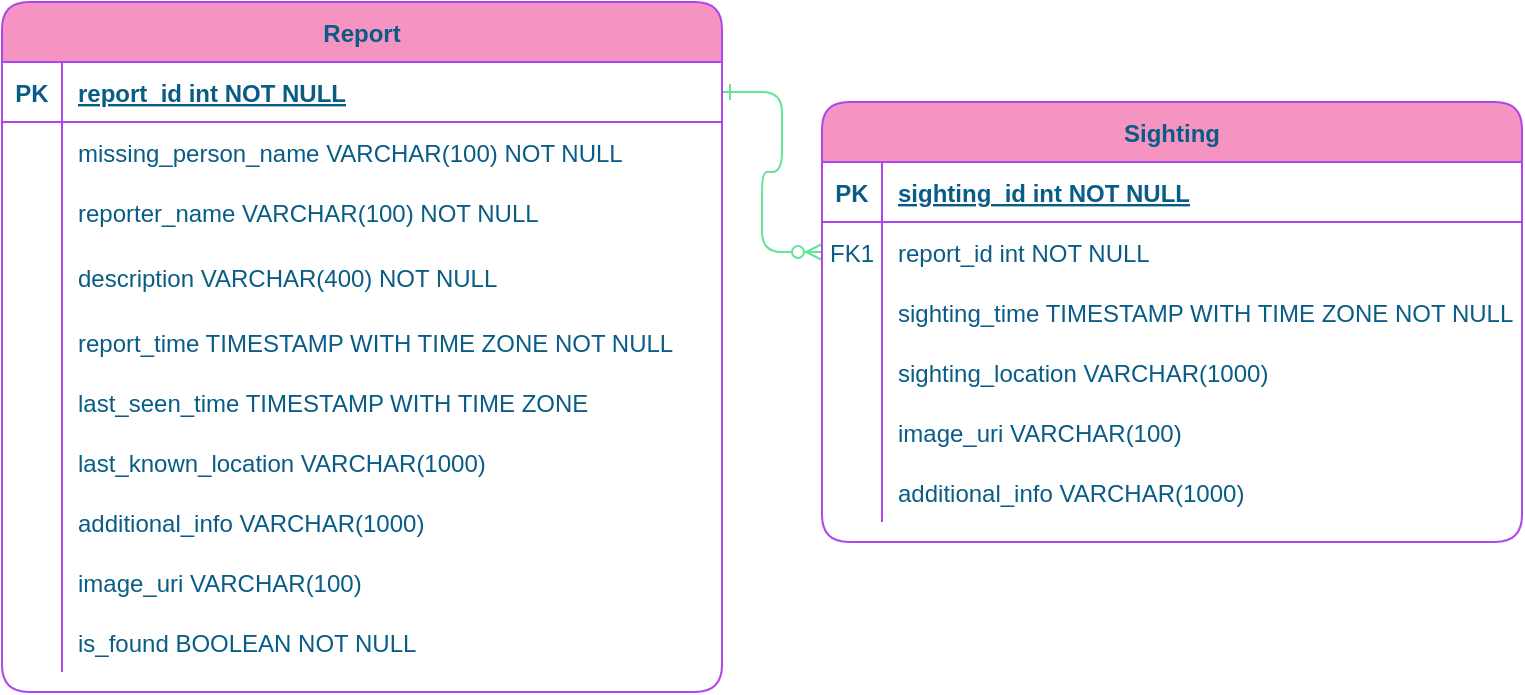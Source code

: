 <mxfile version="14.9.5" type="device"><diagram id="R2lEEEUBdFMjLlhIrx00" name="Page-1"><mxGraphModel dx="1422" dy="794" grid="1" gridSize="10" guides="1" tooltips="1" connect="1" arrows="1" fold="1" page="1" pageScale="1" pageWidth="850" pageHeight="1100" math="0" shadow="0" extFonts="Permanent Marker^https://fonts.googleapis.com/css?family=Permanent+Marker"><root><mxCell id="0"/><mxCell id="1" parent="0"/><mxCell id="C-vyLk0tnHw3VtMMgP7b-1" value="" style="edgeStyle=entityRelationEdgeStyle;endArrow=ERzeroToMany;startArrow=ERone;endFill=1;startFill=0;strokeColor=#60E696;fontColor=#095C86;" parent="1" source="C-vyLk0tnHw3VtMMgP7b-24" target="C-vyLk0tnHw3VtMMgP7b-6" edge="1"><mxGeometry width="100" height="100" relative="1" as="geometry"><mxPoint x="300" y="720" as="sourcePoint"/><mxPoint x="400" y="620" as="targetPoint"/></mxGeometry></mxCell><mxCell id="C-vyLk0tnHw3VtMMgP7b-2" value="Sighting" style="shape=table;startSize=30;container=1;collapsible=1;childLayout=tableLayout;fixedRows=1;rowLines=0;fontStyle=1;align=center;resizeLast=1;rounded=1;fillColor=#F694C1;strokeColor=#AF45ED;fontColor=#095C86;" parent="1" vertex="1"><mxGeometry x="450" y="90" width="350" height="220" as="geometry"/></mxCell><mxCell id="C-vyLk0tnHw3VtMMgP7b-3" value="" style="shape=partialRectangle;collapsible=0;dropTarget=0;pointerEvents=0;fillColor=none;points=[[0,0.5],[1,0.5]];portConstraint=eastwest;top=0;left=0;right=0;bottom=1;rounded=1;strokeColor=#AF45ED;fontColor=#095C86;" parent="C-vyLk0tnHw3VtMMgP7b-2" vertex="1"><mxGeometry y="30" width="350" height="30" as="geometry"/></mxCell><mxCell id="C-vyLk0tnHw3VtMMgP7b-4" value="PK" style="shape=partialRectangle;overflow=hidden;connectable=0;fillColor=none;top=0;left=0;bottom=0;right=0;fontStyle=1;rounded=1;strokeColor=#AF45ED;fontColor=#095C86;" parent="C-vyLk0tnHw3VtMMgP7b-3" vertex="1"><mxGeometry width="30" height="30" as="geometry"/></mxCell><mxCell id="C-vyLk0tnHw3VtMMgP7b-5" value="sighting_id int NOT NULL " style="shape=partialRectangle;overflow=hidden;connectable=0;fillColor=none;top=0;left=0;bottom=0;right=0;align=left;spacingLeft=6;fontStyle=5;rounded=1;strokeColor=#AF45ED;fontColor=#095C86;" parent="C-vyLk0tnHw3VtMMgP7b-3" vertex="1"><mxGeometry x="30" width="320" height="30" as="geometry"/></mxCell><mxCell id="C-vyLk0tnHw3VtMMgP7b-6" value="" style="shape=partialRectangle;collapsible=0;dropTarget=0;pointerEvents=0;fillColor=none;points=[[0,0.5],[1,0.5]];portConstraint=eastwest;top=0;left=0;right=0;bottom=0;rounded=1;strokeColor=#AF45ED;fontColor=#095C86;" parent="C-vyLk0tnHw3VtMMgP7b-2" vertex="1"><mxGeometry y="60" width="350" height="30" as="geometry"/></mxCell><mxCell id="C-vyLk0tnHw3VtMMgP7b-7" value="FK1" style="shape=partialRectangle;overflow=hidden;connectable=0;fillColor=none;top=0;left=0;bottom=0;right=0;rounded=1;strokeColor=#AF45ED;fontColor=#095C86;" parent="C-vyLk0tnHw3VtMMgP7b-6" vertex="1"><mxGeometry width="30" height="30" as="geometry"/></mxCell><mxCell id="C-vyLk0tnHw3VtMMgP7b-8" value="report_id int NOT NULL" style="shape=partialRectangle;overflow=hidden;connectable=0;fillColor=none;top=0;left=0;bottom=0;right=0;align=left;spacingLeft=6;rounded=1;strokeColor=#AF45ED;fontColor=#095C86;" parent="C-vyLk0tnHw3VtMMgP7b-6" vertex="1"><mxGeometry x="30" width="320" height="30" as="geometry"/></mxCell><mxCell id="rYgDfsDWMrJ4eu_e10Kx-2" value="" style="shape=partialRectangle;collapsible=0;dropTarget=0;pointerEvents=0;fillColor=none;top=0;left=0;bottom=0;right=0;points=[[0,0.5],[1,0.5]];portConstraint=eastwest;strokeColor=#AF45ED;fontColor=#095C86;" parent="C-vyLk0tnHw3VtMMgP7b-2" vertex="1"><mxGeometry y="90" width="350" height="30" as="geometry"/></mxCell><mxCell id="rYgDfsDWMrJ4eu_e10Kx-3" value="" style="shape=partialRectangle;connectable=0;fillColor=none;top=0;left=0;bottom=0;right=0;fontStyle=0;overflow=hidden;strokeColor=#AF45ED;fontColor=#095C86;" parent="rYgDfsDWMrJ4eu_e10Kx-2" vertex="1"><mxGeometry width="30" height="30" as="geometry"/></mxCell><mxCell id="rYgDfsDWMrJ4eu_e10Kx-4" value="sighting_time TIMESTAMP WITH TIME ZONE NOT NULL" style="shape=partialRectangle;connectable=0;fillColor=none;top=0;left=0;bottom=0;right=0;align=left;spacingLeft=6;fontStyle=0;overflow=hidden;strokeColor=#AF45ED;fontColor=#095C86;" parent="rYgDfsDWMrJ4eu_e10Kx-2" vertex="1"><mxGeometry x="30" width="320" height="30" as="geometry"/></mxCell><mxCell id="G1tDuoTpZMEKDBW2u4KV-44" value="" style="shape=partialRectangle;collapsible=0;dropTarget=0;pointerEvents=0;fillColor=none;top=0;left=0;bottom=0;right=0;points=[[0,0.5],[1,0.5]];portConstraint=eastwest;rounded=1;strokeColor=#AF45ED;fontColor=#095C86;" parent="C-vyLk0tnHw3VtMMgP7b-2" vertex="1"><mxGeometry y="120" width="350" height="30" as="geometry"/></mxCell><mxCell id="G1tDuoTpZMEKDBW2u4KV-45" value="" style="shape=partialRectangle;connectable=0;fillColor=none;top=0;left=0;bottom=0;right=0;fontStyle=0;overflow=hidden;rounded=1;strokeColor=#AF45ED;fontColor=#095C86;" parent="G1tDuoTpZMEKDBW2u4KV-44" vertex="1"><mxGeometry width="30" height="30" as="geometry"/></mxCell><mxCell id="G1tDuoTpZMEKDBW2u4KV-46" value="sighting_location VARCHAR(1000)" style="shape=partialRectangle;connectable=0;fillColor=none;top=0;left=0;bottom=0;right=0;align=left;spacingLeft=6;fontStyle=0;overflow=hidden;rounded=1;strokeColor=#AF45ED;fontColor=#095C86;" parent="G1tDuoTpZMEKDBW2u4KV-44" vertex="1"><mxGeometry x="30" width="320" height="30" as="geometry"/></mxCell><mxCell id="C-vyLk0tnHw3VtMMgP7b-9" value="" style="shape=partialRectangle;collapsible=0;dropTarget=0;pointerEvents=0;fillColor=none;points=[[0,0.5],[1,0.5]];portConstraint=eastwest;top=0;left=0;right=0;bottom=0;rounded=1;strokeColor=#AF45ED;fontColor=#095C86;" parent="C-vyLk0tnHw3VtMMgP7b-2" vertex="1"><mxGeometry y="150" width="350" height="30" as="geometry"/></mxCell><mxCell id="C-vyLk0tnHw3VtMMgP7b-10" value="" style="shape=partialRectangle;overflow=hidden;connectable=0;fillColor=none;top=0;left=0;bottom=0;right=0;rounded=1;strokeColor=#AF45ED;fontColor=#095C86;" parent="C-vyLk0tnHw3VtMMgP7b-9" vertex="1"><mxGeometry width="30" height="30" as="geometry"/></mxCell><mxCell id="C-vyLk0tnHw3VtMMgP7b-11" value="image_uri VARCHAR(100)" style="shape=partialRectangle;overflow=hidden;connectable=0;fillColor=none;top=0;left=0;bottom=0;right=0;align=left;spacingLeft=6;rounded=1;strokeColor=#AF45ED;fontColor=#095C86;" parent="C-vyLk0tnHw3VtMMgP7b-9" vertex="1"><mxGeometry x="30" width="320" height="30" as="geometry"/></mxCell><mxCell id="rYgDfsDWMrJ4eu_e10Kx-6" value="" style="shape=partialRectangle;collapsible=0;dropTarget=0;pointerEvents=0;fillColor=none;top=0;left=0;bottom=0;right=0;points=[[0,0.5],[1,0.5]];portConstraint=eastwest;strokeColor=#AF45ED;fontColor=#095C86;" parent="C-vyLk0tnHw3VtMMgP7b-2" vertex="1"><mxGeometry y="180" width="350" height="30" as="geometry"/></mxCell><mxCell id="rYgDfsDWMrJ4eu_e10Kx-7" value="" style="shape=partialRectangle;connectable=0;fillColor=none;top=0;left=0;bottom=0;right=0;fontStyle=0;overflow=hidden;strokeColor=#AF45ED;fontColor=#095C86;" parent="rYgDfsDWMrJ4eu_e10Kx-6" vertex="1"><mxGeometry width="30" height="30" as="geometry"/></mxCell><mxCell id="rYgDfsDWMrJ4eu_e10Kx-8" value="additional_info VARCHAR(1000)" style="shape=partialRectangle;connectable=0;fillColor=none;top=0;left=0;bottom=0;right=0;align=left;spacingLeft=6;fontStyle=0;overflow=hidden;strokeColor=#AF45ED;fontColor=#095C86;" parent="rYgDfsDWMrJ4eu_e10Kx-6" vertex="1"><mxGeometry x="30" width="320" height="30" as="geometry"/></mxCell><mxCell id="C-vyLk0tnHw3VtMMgP7b-23" value="Report" style="shape=table;startSize=30;container=1;collapsible=1;childLayout=tableLayout;fixedRows=1;rowLines=0;fontStyle=1;align=center;resizeLast=1;rounded=1;fillColor=#F694C1;strokeColor=#AF45ED;fontColor=#095C86;" parent="1" vertex="1"><mxGeometry x="40" y="40" width="360" height="345" as="geometry"><mxRectangle x="80" y="135" width="70" height="30" as="alternateBounds"/></mxGeometry></mxCell><mxCell id="C-vyLk0tnHw3VtMMgP7b-24" value="" style="shape=partialRectangle;collapsible=0;dropTarget=0;pointerEvents=0;fillColor=none;points=[[0,0.5],[1,0.5]];portConstraint=eastwest;top=0;left=0;right=0;bottom=1;rounded=1;strokeColor=#AF45ED;fontColor=#095C86;" parent="C-vyLk0tnHw3VtMMgP7b-23" vertex="1"><mxGeometry y="30" width="360" height="30" as="geometry"/></mxCell><mxCell id="C-vyLk0tnHw3VtMMgP7b-25" value="PK" style="shape=partialRectangle;overflow=hidden;connectable=0;fillColor=none;top=0;left=0;bottom=0;right=0;fontStyle=1;rounded=1;strokeColor=#AF45ED;fontColor=#095C86;" parent="C-vyLk0tnHw3VtMMgP7b-24" vertex="1"><mxGeometry width="30" height="30" as="geometry"/></mxCell><mxCell id="C-vyLk0tnHw3VtMMgP7b-26" value="report_id int NOT NULL " style="shape=partialRectangle;overflow=hidden;connectable=0;fillColor=none;top=0;left=0;bottom=0;right=0;align=left;spacingLeft=6;fontStyle=5;rounded=1;strokeColor=#AF45ED;fontColor=#095C86;" parent="C-vyLk0tnHw3VtMMgP7b-24" vertex="1"><mxGeometry x="30" width="330" height="30" as="geometry"/></mxCell><mxCell id="C-vyLk0tnHw3VtMMgP7b-27" value="" style="shape=partialRectangle;collapsible=0;dropTarget=0;pointerEvents=0;fillColor=none;points=[[0,0.5],[1,0.5]];portConstraint=eastwest;top=0;left=0;right=0;bottom=0;rounded=1;strokeColor=#AF45ED;fontColor=#095C86;" parent="C-vyLk0tnHw3VtMMgP7b-23" vertex="1"><mxGeometry y="60" width="360" height="30" as="geometry"/></mxCell><mxCell id="C-vyLk0tnHw3VtMMgP7b-28" value="" style="shape=partialRectangle;overflow=hidden;connectable=0;fillColor=none;top=0;left=0;bottom=0;right=0;rounded=1;strokeColor=#AF45ED;fontColor=#095C86;" parent="C-vyLk0tnHw3VtMMgP7b-27" vertex="1"><mxGeometry width="30" height="30" as="geometry"/></mxCell><mxCell id="C-vyLk0tnHw3VtMMgP7b-29" value="missing_person_name VARCHAR(100) NOT NULL" style="shape=partialRectangle;overflow=hidden;connectable=0;fillColor=none;top=0;left=0;bottom=0;right=0;align=left;spacingLeft=6;rounded=1;strokeColor=#AF45ED;fontColor=#095C86;" parent="C-vyLk0tnHw3VtMMgP7b-27" vertex="1"><mxGeometry x="30" width="330" height="30" as="geometry"/></mxCell><mxCell id="G1tDuoTpZMEKDBW2u4KV-16" value="" style="shape=partialRectangle;collapsible=0;dropTarget=0;pointerEvents=0;fillColor=none;top=0;left=0;bottom=0;right=0;points=[[0,0.5],[1,0.5]];portConstraint=eastwest;fontFamily=Verdana;rounded=1;strokeColor=#AF45ED;fontColor=#095C86;" parent="C-vyLk0tnHw3VtMMgP7b-23" vertex="1"><mxGeometry y="90" width="360" height="30" as="geometry"/></mxCell><mxCell id="G1tDuoTpZMEKDBW2u4KV-17" value="" style="shape=partialRectangle;connectable=0;fillColor=none;top=0;left=0;bottom=0;right=0;fontStyle=0;overflow=hidden;rounded=1;strokeColor=#AF45ED;fontColor=#095C86;" parent="G1tDuoTpZMEKDBW2u4KV-16" vertex="1"><mxGeometry width="30" height="30" as="geometry"/></mxCell><mxCell id="G1tDuoTpZMEKDBW2u4KV-18" value="reporter_name VARCHAR(100) NOT NULL" style="shape=partialRectangle;connectable=0;fillColor=none;top=0;left=0;bottom=0;right=0;align=left;spacingLeft=6;fontStyle=0;overflow=hidden;rounded=1;strokeColor=#AF45ED;fontColor=#095C86;" parent="G1tDuoTpZMEKDBW2u4KV-16" vertex="1"><mxGeometry x="30" width="330" height="30" as="geometry"/></mxCell><mxCell id="G1tDuoTpZMEKDBW2u4KV-20" value="" style="shape=partialRectangle;collapsible=0;dropTarget=0;pointerEvents=0;fillColor=none;top=0;left=0;bottom=0;right=0;points=[[0,0.5],[1,0.5]];portConstraint=eastwest;rounded=1;strokeColor=#AF45ED;fontColor=#095C86;" parent="C-vyLk0tnHw3VtMMgP7b-23" vertex="1"><mxGeometry y="120" width="360" height="35" as="geometry"/></mxCell><mxCell id="G1tDuoTpZMEKDBW2u4KV-21" value="" style="shape=partialRectangle;connectable=0;fillColor=none;top=0;left=0;bottom=0;right=0;fontStyle=0;overflow=hidden;rounded=1;strokeColor=#AF45ED;fontColor=#095C86;" parent="G1tDuoTpZMEKDBW2u4KV-20" vertex="1"><mxGeometry width="30" height="35" as="geometry"/></mxCell><mxCell id="G1tDuoTpZMEKDBW2u4KV-22" value="description VARCHAR(400) NOT NULL" style="shape=partialRectangle;connectable=0;fillColor=none;top=0;left=0;bottom=0;right=0;align=left;spacingLeft=6;fontStyle=0;overflow=hidden;rounded=1;strokeColor=#AF45ED;fontColor=#095C86;" parent="G1tDuoTpZMEKDBW2u4KV-20" vertex="1"><mxGeometry x="30" width="330" height="35" as="geometry"/></mxCell><mxCell id="G1tDuoTpZMEKDBW2u4KV-24" value="" style="shape=partialRectangle;collapsible=0;dropTarget=0;pointerEvents=0;fillColor=none;top=0;left=0;bottom=0;right=0;points=[[0,0.5],[1,0.5]];portConstraint=eastwest;rounded=1;strokeColor=#AF45ED;fontColor=#095C86;" parent="C-vyLk0tnHw3VtMMgP7b-23" vertex="1"><mxGeometry y="155" width="360" height="30" as="geometry"/></mxCell><mxCell id="G1tDuoTpZMEKDBW2u4KV-25" value="" style="shape=partialRectangle;connectable=0;fillColor=none;top=0;left=0;bottom=0;right=0;fontStyle=0;overflow=hidden;rounded=1;strokeColor=#AF45ED;fontColor=#095C86;" parent="G1tDuoTpZMEKDBW2u4KV-24" vertex="1"><mxGeometry width="30" height="30" as="geometry"/></mxCell><mxCell id="G1tDuoTpZMEKDBW2u4KV-26" value="report_time TIMESTAMP WITH TIME ZONE NOT NULL" style="shape=partialRectangle;connectable=0;fillColor=none;top=0;left=0;bottom=0;right=0;align=left;spacingLeft=6;fontStyle=0;overflow=hidden;rounded=1;strokeColor=#AF45ED;fontColor=#095C86;" parent="G1tDuoTpZMEKDBW2u4KV-24" vertex="1"><mxGeometry x="30" width="330" height="30" as="geometry"/></mxCell><mxCell id="G1tDuoTpZMEKDBW2u4KV-28" value="" style="shape=partialRectangle;collapsible=0;dropTarget=0;pointerEvents=0;fillColor=none;top=0;left=0;bottom=0;right=0;points=[[0,0.5],[1,0.5]];portConstraint=eastwest;rounded=1;strokeColor=#AF45ED;fontColor=#095C86;" parent="C-vyLk0tnHw3VtMMgP7b-23" vertex="1"><mxGeometry y="185" width="360" height="30" as="geometry"/></mxCell><mxCell id="G1tDuoTpZMEKDBW2u4KV-29" value="" style="shape=partialRectangle;connectable=0;fillColor=none;top=0;left=0;bottom=0;right=0;fontStyle=0;overflow=hidden;rounded=1;strokeColor=#AF45ED;fontColor=#095C86;" parent="G1tDuoTpZMEKDBW2u4KV-28" vertex="1"><mxGeometry width="30" height="30" as="geometry"/></mxCell><mxCell id="G1tDuoTpZMEKDBW2u4KV-30" value="last_seen_time TIMESTAMP WITH TIME ZONE" style="shape=partialRectangle;connectable=0;fillColor=none;top=0;left=0;bottom=0;right=0;align=left;spacingLeft=6;fontStyle=0;overflow=hidden;rounded=1;strokeColor=#AF45ED;fontColor=#095C86;" parent="G1tDuoTpZMEKDBW2u4KV-28" vertex="1"><mxGeometry x="30" width="330" height="30" as="geometry"/></mxCell><mxCell id="G1tDuoTpZMEKDBW2u4KV-32" value="" style="shape=partialRectangle;collapsible=0;dropTarget=0;pointerEvents=0;fillColor=none;top=0;left=0;bottom=0;right=0;points=[[0,0.5],[1,0.5]];portConstraint=eastwest;rounded=1;strokeColor=#AF45ED;fontColor=#095C86;" parent="C-vyLk0tnHw3VtMMgP7b-23" vertex="1"><mxGeometry y="215" width="360" height="30" as="geometry"/></mxCell><mxCell id="G1tDuoTpZMEKDBW2u4KV-33" value="" style="shape=partialRectangle;connectable=0;fillColor=none;top=0;left=0;bottom=0;right=0;fontStyle=0;overflow=hidden;rounded=1;strokeColor=#AF45ED;fontColor=#095C86;" parent="G1tDuoTpZMEKDBW2u4KV-32" vertex="1"><mxGeometry width="30" height="30" as="geometry"/></mxCell><mxCell id="G1tDuoTpZMEKDBW2u4KV-34" value="last_known_location VARCHAR(1000)" style="shape=partialRectangle;connectable=0;fillColor=none;top=0;left=0;bottom=0;right=0;align=left;spacingLeft=6;fontStyle=0;overflow=hidden;rounded=1;strokeColor=#AF45ED;fontColor=#095C86;" parent="G1tDuoTpZMEKDBW2u4KV-32" vertex="1"><mxGeometry x="30" width="330" height="30" as="geometry"/></mxCell><mxCell id="G1tDuoTpZMEKDBW2u4KV-36" value="" style="shape=partialRectangle;collapsible=0;dropTarget=0;pointerEvents=0;fillColor=none;top=0;left=0;bottom=0;right=0;points=[[0,0.5],[1,0.5]];portConstraint=eastwest;rounded=1;strokeColor=#AF45ED;fontColor=#095C86;" parent="C-vyLk0tnHw3VtMMgP7b-23" vertex="1"><mxGeometry y="245" width="360" height="30" as="geometry"/></mxCell><mxCell id="G1tDuoTpZMEKDBW2u4KV-37" value="" style="shape=partialRectangle;connectable=0;fillColor=none;top=0;left=0;bottom=0;right=0;fontStyle=0;overflow=hidden;rounded=1;strokeColor=#AF45ED;fontColor=#095C86;" parent="G1tDuoTpZMEKDBW2u4KV-36" vertex="1"><mxGeometry width="30" height="30" as="geometry"/></mxCell><mxCell id="G1tDuoTpZMEKDBW2u4KV-38" value="additional_info VARCHAR(1000)" style="shape=partialRectangle;connectable=0;fillColor=none;top=0;left=0;bottom=0;right=0;align=left;spacingLeft=6;fontStyle=0;overflow=hidden;rounded=1;strokeColor=#AF45ED;fontColor=#095C86;" parent="G1tDuoTpZMEKDBW2u4KV-36" vertex="1"><mxGeometry x="30" width="330" height="30" as="geometry"/></mxCell><mxCell id="G1tDuoTpZMEKDBW2u4KV-40" value="" style="shape=partialRectangle;collapsible=0;dropTarget=0;pointerEvents=0;fillColor=none;top=0;left=0;bottom=0;right=0;points=[[0,0.5],[1,0.5]];portConstraint=eastwest;rounded=1;strokeColor=#AF45ED;fontColor=#095C86;" parent="C-vyLk0tnHw3VtMMgP7b-23" vertex="1"><mxGeometry y="275" width="360" height="30" as="geometry"/></mxCell><mxCell id="G1tDuoTpZMEKDBW2u4KV-41" value="" style="shape=partialRectangle;connectable=0;fillColor=none;top=0;left=0;bottom=0;right=0;fontStyle=0;overflow=hidden;rounded=1;strokeColor=#AF45ED;fontColor=#095C86;" parent="G1tDuoTpZMEKDBW2u4KV-40" vertex="1"><mxGeometry width="30" height="30" as="geometry"/></mxCell><mxCell id="G1tDuoTpZMEKDBW2u4KV-42" value="image_uri VARCHAR(100)" style="shape=partialRectangle;connectable=0;fillColor=none;top=0;left=0;bottom=0;right=0;align=left;spacingLeft=6;fontStyle=0;overflow=hidden;rounded=1;strokeColor=#AF45ED;fontColor=#095C86;" parent="G1tDuoTpZMEKDBW2u4KV-40" vertex="1"><mxGeometry x="30" width="330" height="30" as="geometry"/></mxCell><mxCell id="A1PWadewC-HFA_r-R4CY-2" value="" style="shape=partialRectangle;collapsible=0;dropTarget=0;pointerEvents=0;fillColor=none;top=0;left=0;bottom=0;right=0;points=[[0,0.5],[1,0.5]];portConstraint=eastwest;strokeColor=#AF45ED;fontColor=#095C86;" vertex="1" parent="C-vyLk0tnHw3VtMMgP7b-23"><mxGeometry y="305" width="360" height="30" as="geometry"/></mxCell><mxCell id="A1PWadewC-HFA_r-R4CY-3" value="" style="shape=partialRectangle;connectable=0;fillColor=none;top=0;left=0;bottom=0;right=0;fontStyle=0;overflow=hidden;strokeColor=#AF45ED;fontColor=#095C86;" vertex="1" parent="A1PWadewC-HFA_r-R4CY-2"><mxGeometry width="30" height="30" as="geometry"/></mxCell><mxCell id="A1PWadewC-HFA_r-R4CY-4" value="is_found BOOLEAN NOT NULL" style="shape=partialRectangle;connectable=0;fillColor=none;top=0;left=0;bottom=0;right=0;align=left;spacingLeft=6;fontStyle=0;overflow=hidden;strokeColor=#AF45ED;fontColor=#095C86;" vertex="1" parent="A1PWadewC-HFA_r-R4CY-2"><mxGeometry x="30" width="330" height="30" as="geometry"/></mxCell></root></mxGraphModel></diagram></mxfile>